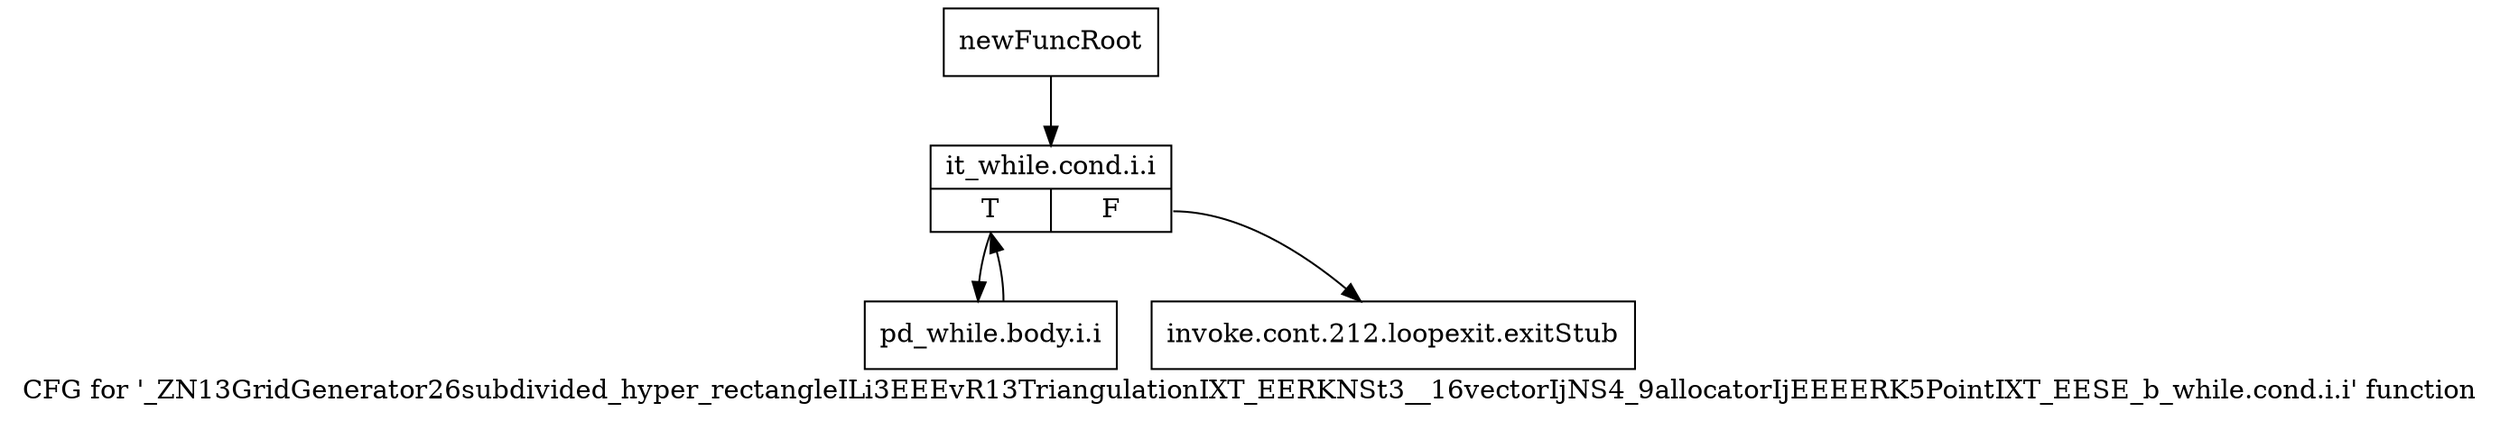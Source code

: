 digraph "CFG for '_ZN13GridGenerator26subdivided_hyper_rectangleILi3EEEvR13TriangulationIXT_EERKNSt3__16vectorIjNS4_9allocatorIjEEEERK5PointIXT_EESE_b_while.cond.i.i' function" {
	label="CFG for '_ZN13GridGenerator26subdivided_hyper_rectangleILi3EEEvR13TriangulationIXT_EERKNSt3__16vectorIjNS4_9allocatorIjEEEERK5PointIXT_EESE_b_while.cond.i.i' function";

	Node0x934c100 [shape=record,label="{newFuncRoot}"];
	Node0x934c100 -> Node0x934c1a0;
	Node0x934c150 [shape=record,label="{invoke.cont.212.loopexit.exitStub}"];
	Node0x934c1a0 [shape=record,label="{it_while.cond.i.i|{<s0>T|<s1>F}}"];
	Node0x934c1a0:s0 -> Node0x934c1f0;
	Node0x934c1a0:s1 -> Node0x934c150;
	Node0x934c1f0 [shape=record,label="{pd_while.body.i.i}"];
	Node0x934c1f0 -> Node0x934c1a0;
}
